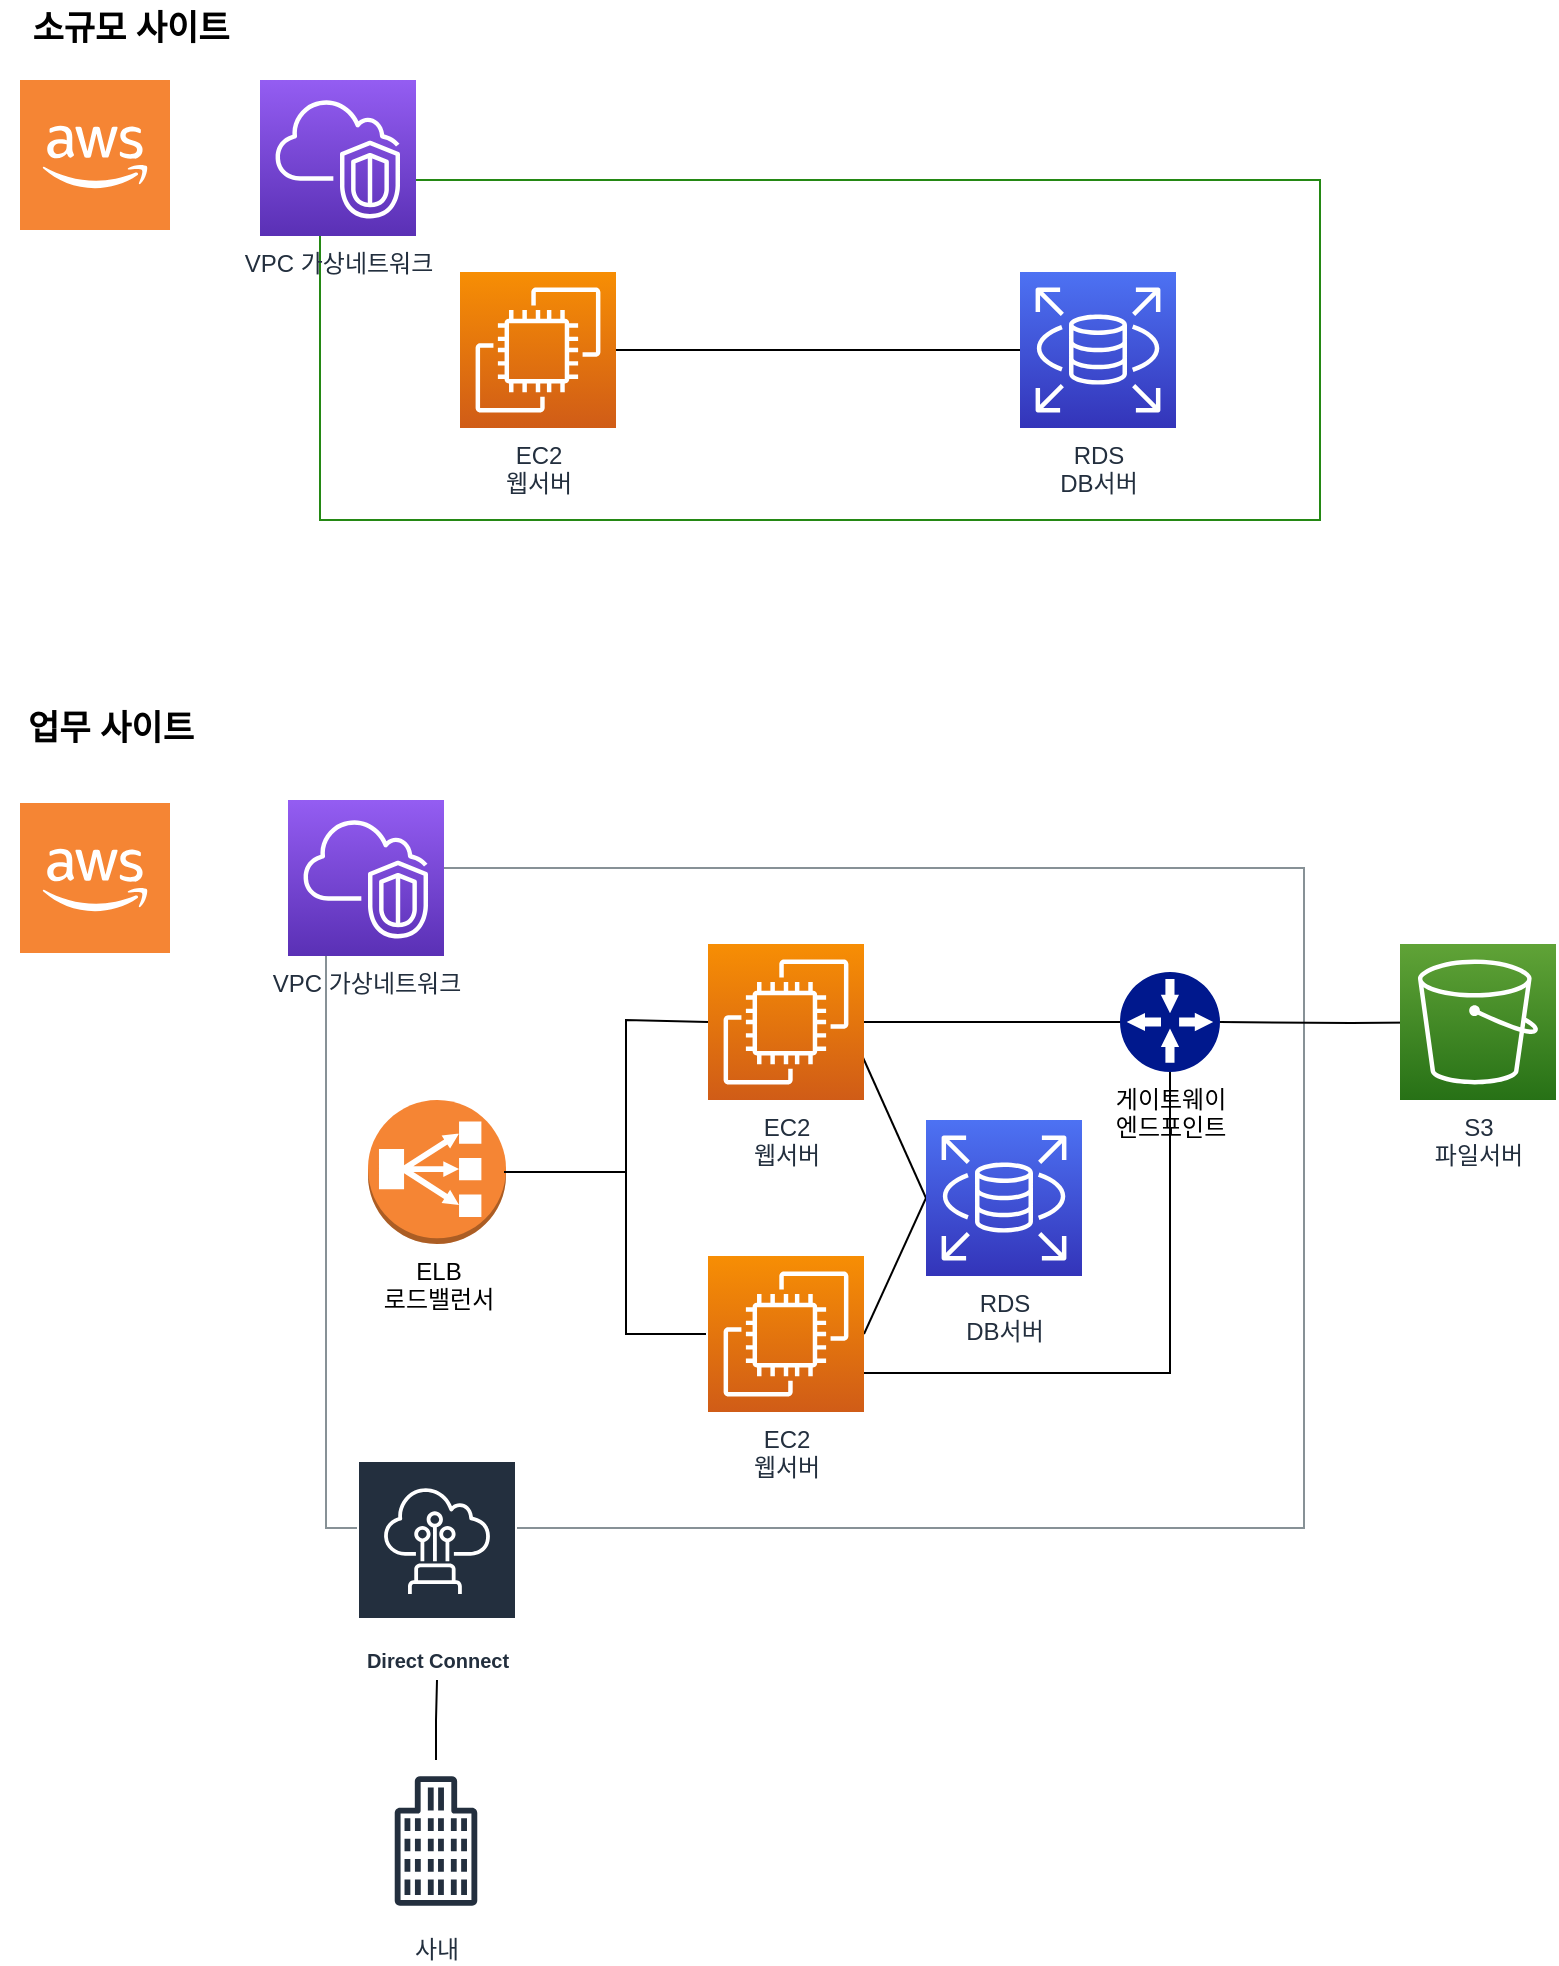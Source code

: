 <mxfile version="21.2.7" type="github" pages="2">
  <diagram id="9SGz_3kiO0j2LCHkOoaa" name="AWS">
    <mxGraphModel dx="954" dy="616" grid="1" gridSize="10" guides="1" tooltips="1" connect="1" arrows="1" fold="1" page="1" pageScale="1" pageWidth="827" pageHeight="1169" math="0" shadow="0">
      <root>
        <mxCell id="0" />
        <mxCell id="1" parent="0" />
        <mxCell id="HCUumG6FDyRypIh7QbpN-4" value="" style="points=[[0,0],[0.25,0],[0.5,0],[0.75,0],[1,0],[1,0.25],[1,0.5],[1,0.75],[1,1],[0.75,1],[0.5,1],[0.25,1],[0,1],[0,0.75],[0,0.5],[0,0.25]];outlineConnect=0;gradientColor=none;html=1;whiteSpace=wrap;fontSize=12;fontStyle=0;container=1;pointerEvents=0;collapsible=0;recursiveResize=0;shape=mxgraph.aws4.group;grIcon=mxgraph.aws4.group_vpc;strokeColor=#248814;fillColor=none;verticalAlign=top;align=left;spacingLeft=30;fontColor=#AAB7B8;dashed=0;" parent="1" vertex="1">
          <mxGeometry x="170" y="100" width="500" height="170" as="geometry" />
        </mxCell>
        <mxCell id="HCUumG6FDyRypIh7QbpN-9" value="" style="endArrow=none;html=1;rounded=0;exitX=1;exitY=0.5;exitDx=0;exitDy=0;exitPerimeter=0;entryX=0;entryY=0.5;entryDx=0;entryDy=0;entryPerimeter=0;" parent="HCUumG6FDyRypIh7QbpN-4" source="HCUumG6FDyRypIh7QbpN-20" target="HCUumG6FDyRypIh7QbpN-23" edge="1">
          <mxGeometry width="50" height="50" relative="1" as="geometry">
            <mxPoint x="160" y="85" as="sourcePoint" />
            <mxPoint x="340" y="85" as="targetPoint" />
          </mxGeometry>
        </mxCell>
        <mxCell id="HCUumG6FDyRypIh7QbpN-20" value="EC2&lt;br&gt;웹서버" style="sketch=0;points=[[0,0,0],[0.25,0,0],[0.5,0,0],[0.75,0,0],[1,0,0],[0,1,0],[0.25,1,0],[0.5,1,0],[0.75,1,0],[1,1,0],[0,0.25,0],[0,0.5,0],[0,0.75,0],[1,0.25,0],[1,0.5,0],[1,0.75,0]];outlineConnect=0;fontColor=#232F3E;gradientColor=#F78E04;gradientDirection=north;fillColor=#D05C17;strokeColor=#ffffff;dashed=0;verticalLabelPosition=bottom;verticalAlign=top;align=center;html=1;fontSize=12;fontStyle=0;aspect=fixed;shape=mxgraph.aws4.resourceIcon;resIcon=mxgraph.aws4.ec2;" parent="HCUumG6FDyRypIh7QbpN-4" vertex="1">
          <mxGeometry x="70" y="46" width="78" height="78" as="geometry" />
        </mxCell>
        <mxCell id="HCUumG6FDyRypIh7QbpN-23" value="RDS&lt;br&gt;DB서버" style="sketch=0;points=[[0,0,0],[0.25,0,0],[0.5,0,0],[0.75,0,0],[1,0,0],[0,1,0],[0.25,1,0],[0.5,1,0],[0.75,1,0],[1,1,0],[0,0.25,0],[0,0.5,0],[0,0.75,0],[1,0.25,0],[1,0.5,0],[1,0.75,0]];outlineConnect=0;fontColor=#232F3E;gradientColor=#4D72F3;gradientDirection=north;fillColor=#3334B9;strokeColor=#ffffff;dashed=0;verticalLabelPosition=bottom;verticalAlign=top;align=center;html=1;fontSize=12;fontStyle=0;aspect=fixed;shape=mxgraph.aws4.resourceIcon;resIcon=mxgraph.aws4.rds;" parent="HCUumG6FDyRypIh7QbpN-4" vertex="1">
          <mxGeometry x="350" y="46" width="78" height="78" as="geometry" />
        </mxCell>
        <mxCell id="HCUumG6FDyRypIh7QbpN-24" value="VPC&amp;nbsp;가상네트워크" style="sketch=0;points=[[0,0,0],[0.25,0,0],[0.5,0,0],[0.75,0,0],[1,0,0],[0,1,0],[0.25,1,0],[0.5,1,0],[0.75,1,0],[1,1,0],[0,0.25,0],[0,0.5,0],[0,0.75,0],[1,0.25,0],[1,0.5,0],[1,0.75,0]];outlineConnect=0;fontColor=#232F3E;gradientColor=#945DF2;gradientDirection=north;fillColor=#5A30B5;strokeColor=#ffffff;dashed=0;verticalLabelPosition=bottom;verticalAlign=top;align=center;html=1;fontSize=12;fontStyle=0;aspect=fixed;shape=mxgraph.aws4.resourceIcon;resIcon=mxgraph.aws4.vpc;" parent="HCUumG6FDyRypIh7QbpN-4" vertex="1">
          <mxGeometry x="-30" y="-50" width="78" height="78" as="geometry" />
        </mxCell>
        <mxCell id="HCUumG6FDyRypIh7QbpN-18" value="" style="endArrow=none;html=1;rounded=0;entryX=0;entryY=0.5;entryDx=0;entryDy=0;entryPerimeter=0;exitX=0.897;exitY=0.513;exitDx=0;exitDy=0;exitPerimeter=0;" parent="1" source="HCUumG6FDyRypIh7QbpN-26" target="HCUumG6FDyRypIh7QbpN-22" edge="1">
          <mxGeometry width="50" height="50" relative="1" as="geometry">
            <mxPoint x="444" y="554" as="sourcePoint" />
            <mxPoint x="554" y="604.211" as="targetPoint" />
          </mxGeometry>
        </mxCell>
        <mxCell id="HCUumG6FDyRypIh7QbpN-19" value="" style="endArrow=none;html=1;rounded=0;exitX=1;exitY=0.5;exitDx=0;exitDy=0;exitPerimeter=0;entryX=0;entryY=0.5;entryDx=0;entryDy=0;entryPerimeter=0;" parent="1" source="HCUumG6FDyRypIh7QbpN-27" target="HCUumG6FDyRypIh7QbpN-22" edge="1">
          <mxGeometry width="50" height="50" relative="1" as="geometry">
            <mxPoint x="444" y="683.158" as="sourcePoint" />
            <mxPoint x="554" y="636.842" as="targetPoint" />
          </mxGeometry>
        </mxCell>
        <mxCell id="HCUumG6FDyRypIh7QbpN-22" value="RDS&lt;br&gt;DB서버" style="sketch=0;points=[[0,0,0],[0.25,0,0],[0.5,0,0],[0.75,0,0],[1,0,0],[0,1,0],[0.25,1,0],[0.5,1,0],[0.75,1,0],[1,1,0],[0,0.25,0],[0,0.5,0],[0,0.75,0],[1,0.25,0],[1,0.5,0],[1,0.75,0]];outlineConnect=0;fontColor=#232F3E;gradientColor=#4D72F3;gradientDirection=north;fillColor=#3334B9;strokeColor=#ffffff;dashed=0;verticalLabelPosition=bottom;verticalAlign=top;align=center;html=1;fontSize=12;fontStyle=0;aspect=fixed;shape=mxgraph.aws4.resourceIcon;resIcon=mxgraph.aws4.rds;" parent="1" vertex="1">
          <mxGeometry x="473" y="570" width="78" height="78" as="geometry" />
        </mxCell>
        <mxCell id="HCUumG6FDyRypIh7QbpN-41" value="" style="edgeStyle=orthogonalEdgeStyle;rounded=0;orthogonalLoop=1;jettySize=auto;html=1;entryX=0;entryY=0.5;entryDx=0;entryDy=0;entryPerimeter=0;strokeColor=default;endArrow=none;endFill=0;" parent="1" source="HCUumG6FDyRypIh7QbpN-26" target="HCUumG6FDyRypIh7QbpN-38" edge="1">
          <mxGeometry relative="1" as="geometry" />
        </mxCell>
        <mxCell id="HCUumG6FDyRypIh7QbpN-26" value="EC2&lt;br&gt;웹서버" style="sketch=0;points=[[0,0,0],[0.25,0,0],[0.5,0,0],[0.75,0,0],[1,0,0],[0,1,0],[0.25,1,0],[0.5,1,0],[0.75,1,0],[1,1,0],[0,0.25,0],[0,0.5,0],[0,0.75,0],[1,0.25,0],[1,0.5,0],[1,0.75,0]];outlineConnect=0;fontColor=#232F3E;gradientColor=#F78E04;gradientDirection=north;fillColor=#D05C17;strokeColor=#ffffff;dashed=0;verticalLabelPosition=bottom;verticalAlign=top;align=center;html=1;fontSize=12;fontStyle=0;aspect=fixed;shape=mxgraph.aws4.resourceIcon;resIcon=mxgraph.aws4.ec2;" parent="1" vertex="1">
          <mxGeometry x="364" y="482" width="78" height="78" as="geometry" />
        </mxCell>
        <mxCell id="HCUumG6FDyRypIh7QbpN-27" value="EC2&lt;br&gt;웹서버" style="sketch=0;points=[[0,0,0],[0.25,0,0],[0.5,0,0],[0.75,0,0],[1,0,0],[0,1,0],[0.25,1,0],[0.5,1,0],[0.75,1,0],[1,1,0],[0,0.25,0],[0,0.5,0],[0,0.75,0],[1,0.25,0],[1,0.5,0],[1,0.75,0]];outlineConnect=0;fontColor=#232F3E;gradientColor=#F78E04;gradientDirection=north;fillColor=#D05C17;strokeColor=#ffffff;dashed=0;verticalLabelPosition=bottom;verticalAlign=top;align=center;html=1;fontSize=12;fontStyle=0;aspect=fixed;shape=mxgraph.aws4.resourceIcon;resIcon=mxgraph.aws4.ec2;" parent="1" vertex="1">
          <mxGeometry x="364" y="638" width="78" height="78" as="geometry" />
        </mxCell>
        <mxCell id="HCUumG6FDyRypIh7QbpN-29" value="" style="outlineConnect=0;dashed=0;verticalLabelPosition=bottom;verticalAlign=top;align=center;html=1;shape=mxgraph.aws3.cloud_2;fillColor=#F58534;gradientColor=none;" parent="1" vertex="1">
          <mxGeometry x="20" y="50" width="75" height="75" as="geometry" />
        </mxCell>
        <mxCell id="HCUumG6FDyRypIh7QbpN-31" value="ELB&lt;br&gt;로드밸런서" style="outlineConnect=0;dashed=0;verticalLabelPosition=bottom;verticalAlign=top;align=center;html=1;shape=mxgraph.aws3.classic_load_balancer;fillColor=#F58534;gradientColor=none;" parent="1" vertex="1">
          <mxGeometry x="194" y="560" width="69" height="72" as="geometry" />
        </mxCell>
        <mxCell id="HCUumG6FDyRypIh7QbpN-32" value="" style="endArrow=none;html=1;rounded=0;exitX=1;exitY=0.5;exitDx=0;exitDy=0;exitPerimeter=0;entryX=0;entryY=0.5;entryDx=0;entryDy=0;entryPerimeter=0;" parent="1" source="HCUumG6FDyRypIh7QbpN-31" target="HCUumG6FDyRypIh7QbpN-26" edge="1">
          <mxGeometry width="50" height="50" relative="1" as="geometry">
            <mxPoint x="234" y="840" as="sourcePoint" />
            <mxPoint x="284" y="790" as="targetPoint" />
            <Array as="points">
              <mxPoint x="323" y="596" />
              <mxPoint x="323" y="520" />
            </Array>
          </mxGeometry>
        </mxCell>
        <mxCell id="HCUumG6FDyRypIh7QbpN-33" value="" style="endArrow=none;html=1;rounded=0;exitX=1;exitY=0.5;exitDx=0;exitDy=0;exitPerimeter=0;entryX=0;entryY=0.5;entryDx=0;entryDy=0;entryPerimeter=0;" parent="1" edge="1">
          <mxGeometry width="50" height="50" relative="1" as="geometry">
            <mxPoint x="262" y="596" as="sourcePoint" />
            <mxPoint x="363" y="677" as="targetPoint" />
            <Array as="points">
              <mxPoint x="323" y="596" />
              <mxPoint x="323" y="677" />
            </Array>
          </mxGeometry>
        </mxCell>
        <mxCell id="HCUumG6FDyRypIh7QbpN-34" value="VPC" style="sketch=0;outlineConnect=0;gradientColor=none;html=1;whiteSpace=wrap;fontSize=12;fontStyle=0;shape=mxgraph.aws4.group;grIcon=mxgraph.aws4.group_vpc;strokeColor=#879196;fillColor=none;verticalAlign=top;align=left;spacingLeft=30;fontColor=#879196;dashed=0;" parent="1" vertex="1">
          <mxGeometry x="173" y="444" width="489" height="330" as="geometry" />
        </mxCell>
        <mxCell id="HCUumG6FDyRypIh7QbpN-35" value="VPC&amp;nbsp;가상네트워크" style="sketch=0;points=[[0,0,0],[0.25,0,0],[0.5,0,0],[0.75,0,0],[1,0,0],[0,1,0],[0.25,1,0],[0.5,1,0],[0.75,1,0],[1,1,0],[0,0.25,0],[0,0.5,0],[0,0.75,0],[1,0.25,0],[1,0.5,0],[1,0.75,0]];outlineConnect=0;fontColor=#232F3E;gradientColor=#945DF2;gradientDirection=north;fillColor=#5A30B5;strokeColor=#ffffff;dashed=0;verticalLabelPosition=bottom;verticalAlign=top;align=center;html=1;fontSize=12;fontStyle=0;aspect=fixed;shape=mxgraph.aws4.resourceIcon;resIcon=mxgraph.aws4.vpc;" parent="1" vertex="1">
          <mxGeometry x="154" y="410" width="78" height="78" as="geometry" />
        </mxCell>
        <mxCell id="HCUumG6FDyRypIh7QbpN-36" value="" style="outlineConnect=0;dashed=0;verticalLabelPosition=bottom;verticalAlign=top;align=center;html=1;shape=mxgraph.aws3.cloud_2;fillColor=#F58534;gradientColor=none;" parent="1" vertex="1">
          <mxGeometry x="20" y="411.5" width="75" height="75" as="geometry" />
        </mxCell>
        <mxCell id="HCUumG6FDyRypIh7QbpN-40" value="" style="edgeStyle=orthogonalEdgeStyle;rounded=0;orthogonalLoop=1;jettySize=auto;html=1;endArrow=none;endFill=0;" parent="1" target="HCUumG6FDyRypIh7QbpN-38" edge="1">
          <mxGeometry relative="1" as="geometry">
            <mxPoint x="751" y="521" as="sourcePoint" />
          </mxGeometry>
        </mxCell>
        <mxCell id="HCUumG6FDyRypIh7QbpN-37" value="S3&lt;br&gt;파일서버" style="sketch=0;points=[[0,0,0],[0.25,0,0],[0.5,0,0],[0.75,0,0],[1,0,0],[0,1,0],[0.25,1,0],[0.5,1,0],[0.75,1,0],[1,1,0],[0,0.25,0],[0,0.5,0],[0,0.75,0],[1,0.25,0],[1,0.5,0],[1,0.75,0]];outlineConnect=0;fontColor=#232F3E;gradientColor=#60A337;gradientDirection=north;fillColor=#277116;strokeColor=#ffffff;dashed=0;verticalLabelPosition=bottom;verticalAlign=top;align=center;html=1;fontSize=12;fontStyle=0;aspect=fixed;shape=mxgraph.aws4.resourceIcon;resIcon=mxgraph.aws4.s3;" parent="1" vertex="1">
          <mxGeometry x="710" y="482" width="78" height="78" as="geometry" />
        </mxCell>
        <mxCell id="HCUumG6FDyRypIh7QbpN-46" value="" style="edgeStyle=orthogonalEdgeStyle;rounded=0;orthogonalLoop=1;jettySize=auto;html=1;endArrow=none;endFill=0;strokeColor=default;entryX=1;entryY=0.75;entryDx=0;entryDy=0;entryPerimeter=0;" parent="1" source="HCUumG6FDyRypIh7QbpN-38" target="HCUumG6FDyRypIh7QbpN-27" edge="1">
          <mxGeometry relative="1" as="geometry">
            <mxPoint x="595" y="621" as="targetPoint" />
            <Array as="points">
              <mxPoint x="595" y="697" />
            </Array>
          </mxGeometry>
        </mxCell>
        <mxCell id="HCUumG6FDyRypIh7QbpN-38" value="게이트웨이&lt;br&gt;엔드포인트" style="sketch=0;aspect=fixed;pointerEvents=1;shadow=0;dashed=0;html=1;strokeColor=none;labelPosition=center;verticalLabelPosition=bottom;verticalAlign=top;align=center;fillColor=#00188D;shape=mxgraph.mscae.enterprise.gateway;rotation=0;" parent="1" vertex="1">
          <mxGeometry x="570" y="496" width="50" height="50" as="geometry" />
        </mxCell>
        <mxCell id="HCUumG6FDyRypIh7QbpN-47" value="Direct Connect" style="sketch=0;outlineConnect=0;fontColor=#232F3E;gradientColor=none;strokeColor=#ffffff;fillColor=#232F3E;dashed=0;verticalLabelPosition=middle;verticalAlign=bottom;align=center;html=1;whiteSpace=wrap;fontSize=10;fontStyle=1;spacing=3;shape=mxgraph.aws4.productIcon;prIcon=mxgraph.aws4.direct_connect;" parent="1" vertex="1">
          <mxGeometry x="188.5" y="740" width="80" height="110" as="geometry" />
        </mxCell>
        <mxCell id="HCUumG6FDyRypIh7QbpN-51" value="" style="edgeStyle=orthogonalEdgeStyle;rounded=0;orthogonalLoop=1;jettySize=auto;html=1;endArrow=none;endFill=0;strokeColor=default;" parent="1" source="HCUumG6FDyRypIh7QbpN-50" target="HCUumG6FDyRypIh7QbpN-47" edge="1">
          <mxGeometry relative="1" as="geometry" />
        </mxCell>
        <mxCell id="HCUumG6FDyRypIh7QbpN-50" value="사내" style="sketch=0;outlineConnect=0;fontColor=#232F3E;gradientColor=none;strokeColor=#232F3E;fillColor=#ffffff;dashed=0;verticalLabelPosition=bottom;verticalAlign=top;align=center;html=1;fontSize=12;fontStyle=0;aspect=fixed;shape=mxgraph.aws4.resourceIcon;resIcon=mxgraph.aws4.office_building;" parent="1" vertex="1">
          <mxGeometry x="187.5" y="890" width="81" height="81" as="geometry" />
        </mxCell>
        <mxCell id="TlwL3oAyvGs5oIUFT9y_-1" value="&lt;font style=&quot;font-size: 17px;&quot;&gt;&lt;b&gt;소규모 사이트&lt;/b&gt;&lt;/font&gt;" style="text;html=1;align=center;verticalAlign=middle;resizable=0;points=[];autosize=1;strokeColor=none;fillColor=none;" parent="1" vertex="1">
          <mxGeometry x="10" y="10" width="130" height="30" as="geometry" />
        </mxCell>
        <mxCell id="TlwL3oAyvGs5oIUFT9y_-2" value="&lt;span style=&quot;font-size: 17px;&quot;&gt;&lt;b&gt;업무 사이트&lt;/b&gt;&lt;/span&gt;" style="text;html=1;align=center;verticalAlign=middle;resizable=0;points=[];autosize=1;strokeColor=none;fillColor=none;" parent="1" vertex="1">
          <mxGeometry x="10" y="360" width="110" height="30" as="geometry" />
        </mxCell>
      </root>
    </mxGraphModel>
  </diagram>
  <diagram id="V9U6Q_3VTEdE20R2iwMO" name="ICT 구매">
    <mxGraphModel dx="954" dy="616" grid="1" gridSize="10" guides="1" tooltips="1" connect="1" arrows="1" fold="1" page="1" pageScale="1" pageWidth="827" pageHeight="1169" math="0" shadow="0">
      <root>
        <mxCell id="0" />
        <mxCell id="1" parent="0" />
      </root>
    </mxGraphModel>
  </diagram>
</mxfile>
